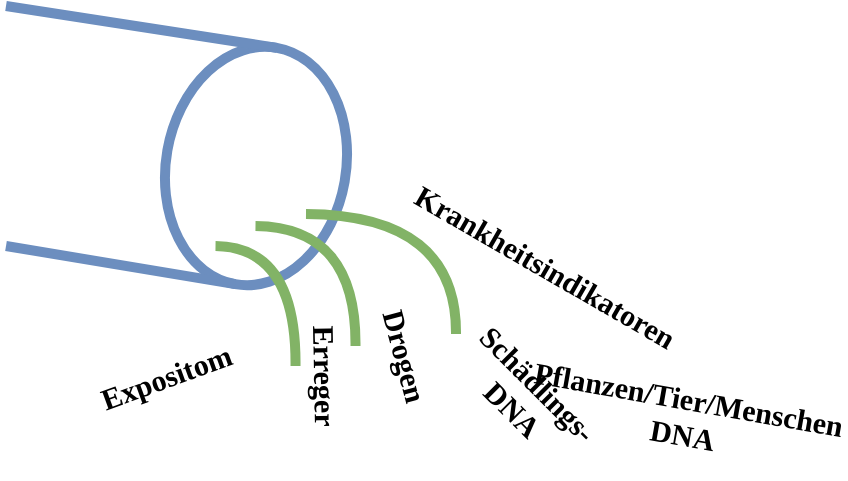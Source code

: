 <mxfile version="21.3.4" type="github">
  <diagram name="Seite-1" id="nxaibPUJ3UGDf39vmcFb">
    <mxGraphModel dx="1687" dy="887" grid="1" gridSize="10" guides="1" tooltips="1" connect="1" arrows="1" fold="1" page="1" pageScale="1" pageWidth="1169" pageHeight="827" math="0" shadow="0">
      <root>
        <mxCell id="0" />
        <mxCell id="1" parent="0" />
        <mxCell id="GL024YCjGnvlIt__sz6p-1" value="" style="ellipse;whiteSpace=wrap;html=1;direction=south;fillColor=none;rotation=10;strokeColor=#6c8ebf;shadow=0;strokeWidth=5;" vertex="1" parent="1">
          <mxGeometry x="530" y="330" width="90" height="120" as="geometry" />
        </mxCell>
        <mxCell id="GL024YCjGnvlIt__sz6p-2" value="" style="endArrow=none;html=1;rounded=0;entryX=0;entryY=0.5;entryDx=0;entryDy=0;fillColor=#dae8fc;strokeColor=#6c8ebf;shadow=0;strokeWidth=5;" edge="1" parent="1" target="GL024YCjGnvlIt__sz6p-1">
          <mxGeometry width="50" height="50" relative="1" as="geometry">
            <mxPoint x="450" y="310" as="sourcePoint" />
            <mxPoint x="610" y="360" as="targetPoint" />
          </mxGeometry>
        </mxCell>
        <mxCell id="GL024YCjGnvlIt__sz6p-3" value="" style="endArrow=none;html=1;rounded=0;entryX=1;entryY=0.5;entryDx=0;entryDy=0;fillColor=#dae8fc;strokeColor=#6c8ebf;shadow=0;strokeWidth=5;" edge="1" parent="1" target="GL024YCjGnvlIt__sz6p-1">
          <mxGeometry width="50" height="50" relative="1" as="geometry">
            <mxPoint x="450" y="430" as="sourcePoint" />
            <mxPoint x="530" y="440" as="targetPoint" />
          </mxGeometry>
        </mxCell>
        <mxCell id="GL024YCjGnvlIt__sz6p-5" value="" style="endArrow=none;html=1;rounded=0;edgeStyle=orthogonalEdgeStyle;curved=1;strokeWidth=5;fontFamily=Garamond;fontSize=15;fontStyle=1;fillColor=#d5e8d4;strokeColor=#82b366;" edge="1" parent="1">
          <mxGeometry width="50" height="50" relative="1" as="geometry">
            <mxPoint x="574.75" y="420" as="sourcePoint" />
            <mxPoint x="624.75" y="480" as="targetPoint" />
          </mxGeometry>
        </mxCell>
        <mxCell id="GL024YCjGnvlIt__sz6p-6" value="" style="endArrow=none;html=1;rounded=0;edgeStyle=orthogonalEdgeStyle;curved=1;strokeWidth=5;fontFamily=Garamond;fontSize=15;fontStyle=1;fillColor=#d5e8d4;strokeColor=#82b366;" edge="1" parent="1">
          <mxGeometry width="50" height="50" relative="1" as="geometry">
            <mxPoint x="600" y="414" as="sourcePoint" />
            <mxPoint x="675" y="474" as="targetPoint" />
          </mxGeometry>
        </mxCell>
        <mxCell id="GL024YCjGnvlIt__sz6p-7" value="" style="endArrow=none;html=1;rounded=0;edgeStyle=orthogonalEdgeStyle;curved=1;strokeWidth=5;fontFamily=Garamond;fontSize=15;fontStyle=1;fillColor=#d5e8d4;strokeColor=#82b366;" edge="1" parent="1">
          <mxGeometry width="50" height="50" relative="1" as="geometry">
            <mxPoint x="554.76" y="430" as="sourcePoint" />
            <mxPoint x="594.76" y="490" as="targetPoint" />
          </mxGeometry>
        </mxCell>
        <mxCell id="GL024YCjGnvlIt__sz6p-8" value="&lt;div style=&quot;font-size: 15px;&quot;&gt;Krankheitsindikatoren&lt;/div&gt;" style="text;html=1;strokeColor=none;fillColor=none;align=center;verticalAlign=middle;whiteSpace=wrap;rounded=0;rotation=30;shadow=1;fontFamily=Garamond;fontSize=15;fontStyle=1" vertex="1" parent="1">
          <mxGeometry x="630" y="410" width="180" height="60" as="geometry" />
        </mxCell>
        <mxCell id="GL024YCjGnvlIt__sz6p-9" value="Drogen" style="text;html=1;strokeColor=none;fillColor=none;align=center;verticalAlign=middle;whiteSpace=wrap;rounded=0;rotation=75;shadow=1;sketch=1;curveFitting=1;jiggle=2;fontFamily=Garamond;fontSize=15;fontStyle=1" vertex="1" parent="1">
          <mxGeometry x="620" y="470" width="60" height="30" as="geometry" />
        </mxCell>
        <mxCell id="GL024YCjGnvlIt__sz6p-11" value="Erreger" style="text;html=1;strokeColor=none;fillColor=none;align=center;verticalAlign=middle;whiteSpace=wrap;rounded=0;rotation=89;shadow=1;sketch=1;curveFitting=1;jiggle=2;fontFamily=Garamond;fontSize=15;fontStyle=1" vertex="1" parent="1">
          <mxGeometry x="580" y="480" width="60" height="30" as="geometry" />
        </mxCell>
        <mxCell id="GL024YCjGnvlIt__sz6p-12" value="Expositom" style="text;html=1;strokeColor=none;fillColor=none;align=center;verticalAlign=middle;whiteSpace=wrap;rounded=0;rotation=340;shadow=1;sketch=1;curveFitting=1;jiggle=2;fontFamily=Garamond;fontSize=15;fontStyle=1" vertex="1" parent="1">
          <mxGeometry x="500" y="480" width="60" height="30" as="geometry" />
        </mxCell>
        <mxCell id="GL024YCjGnvlIt__sz6p-13" value="Schädlings-DNA" style="text;html=1;strokeColor=none;fillColor=none;align=center;verticalAlign=middle;whiteSpace=wrap;rounded=0;rotation=45;shadow=1;sketch=1;curveFitting=1;jiggle=2;fontFamily=Garamond;fontSize=15;fontStyle=1" vertex="1" parent="1">
          <mxGeometry x="680" y="490" width="60" height="30" as="geometry" />
        </mxCell>
        <mxCell id="GL024YCjGnvlIt__sz6p-14" value="Pflanzen/Tier/Menschen DNA" style="text;html=1;strokeColor=none;fillColor=none;align=center;verticalAlign=middle;whiteSpace=wrap;rounded=0;rotation=10;shadow=1;sketch=1;curveFitting=1;jiggle=2;fontFamily=Garamond;fontSize=15;fontStyle=1" vertex="1" parent="1">
          <mxGeometry x="760" y="500" width="60" height="30" as="geometry" />
        </mxCell>
      </root>
    </mxGraphModel>
  </diagram>
</mxfile>
